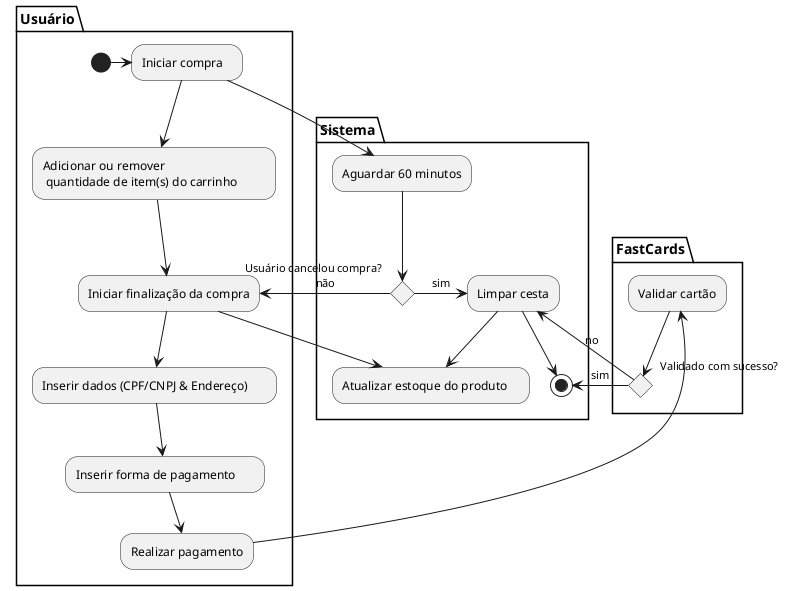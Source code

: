 @startuml
partition Usuário {
(*)  -> "Iniciar compra   " as INIT
-down> "Adicionar ou remover\n quantidade de item(s) do carrinho         " as M
M -down> "Iniciar finalização da compra" as F
}
partition Sistema {
-> "Atualizar estoque do produto    " as UPDATE
INIT --left-> "Aguardar 60 minutos" as AWAIT
if "Usuário cancelou compra?" then
->[sim] "Limpar cesta" as CLEAN
else
->[não] F
endif
CLEAN --> UPDATE
CLEAN --> (*)
}
partition Usuário {
F -down> "Inserir dados (CPF/CNPJ & Endereço)      "
-down> "Inserir forma de pagamento      "
-down> "Realizar pagamento"
}
partition FastCards {
-> "Validar cartão"
if "Validado com sucesso?    " then
   ->[sim] (*)
else
   ->[no] CLEAN
endif

}
@enduml